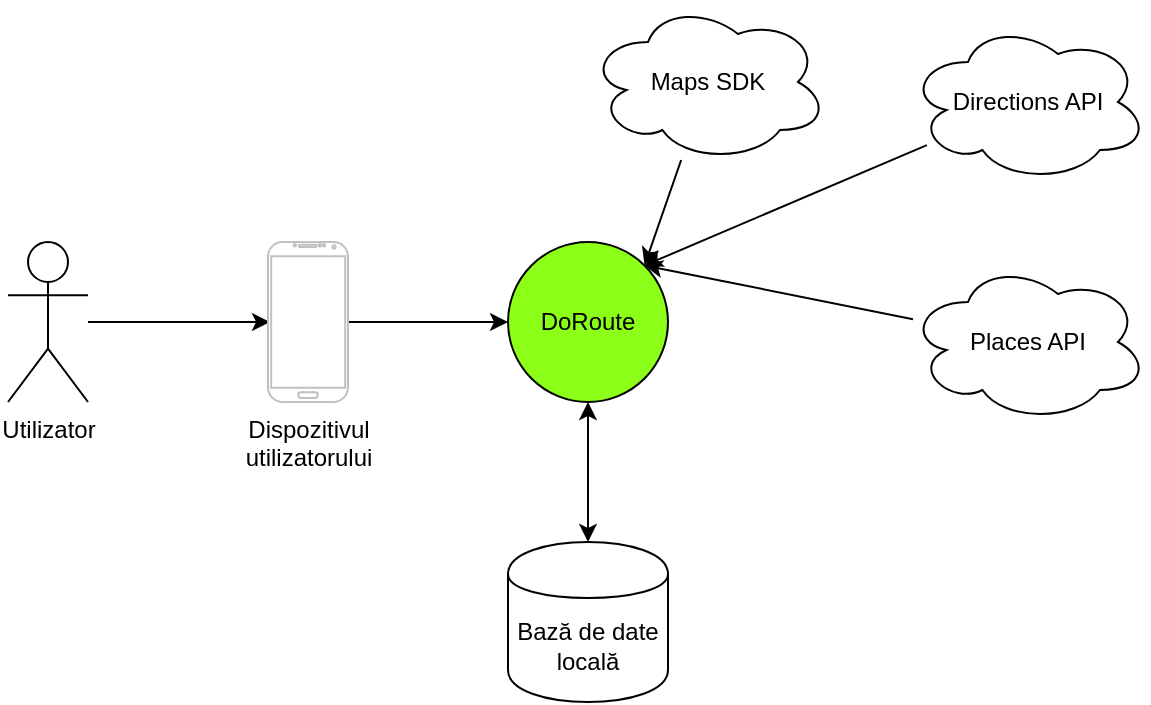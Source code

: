 <mxfile version="11.1.4" type="device"><diagram id="aDgeN2jvBEhA7cItS6r2" name="Schema generala"><mxGraphModel dx="852" dy="496" grid="1" gridSize="10" guides="1" tooltips="1" connect="1" arrows="1" fold="1" page="1" pageScale="1" pageWidth="850" pageHeight="1100" math="0" shadow="0"><root><mxCell id="0"/><mxCell id="1" parent="0"/><mxCell id="cvDZ8m1v9yOamviWUiwN-3" style="rounded=0;orthogonalLoop=1;jettySize=auto;html=1;entryX=0.025;entryY=0.5;entryDx=0;entryDy=0;entryPerimeter=0;" edge="1" parent="1" source="cvDZ8m1v9yOamviWUiwN-1" target="cvDZ8m1v9yOamviWUiwN-2"><mxGeometry relative="1" as="geometry"/></mxCell><mxCell id="cvDZ8m1v9yOamviWUiwN-1" value="Utilizator" style="shape=umlActor;verticalLabelPosition=bottom;labelBackgroundColor=#ffffff;verticalAlign=top;html=1;outlineConnect=0;" vertex="1" parent="1"><mxGeometry x="110" y="160" width="40" height="80" as="geometry"/></mxCell><mxCell id="cvDZ8m1v9yOamviWUiwN-5" style="edgeStyle=none;rounded=0;orthogonalLoop=1;jettySize=auto;html=1;entryX=0;entryY=0.5;entryDx=0;entryDy=0;" edge="1" parent="1" source="cvDZ8m1v9yOamviWUiwN-2" target="cvDZ8m1v9yOamviWUiwN-4"><mxGeometry relative="1" as="geometry"/></mxCell><mxCell id="cvDZ8m1v9yOamviWUiwN-2" value="Dispozitivul &lt;br&gt;utilizatorului" style="verticalLabelPosition=bottom;verticalAlign=top;html=1;shadow=0;dashed=0;strokeWidth=1;shape=mxgraph.android.phone2;fillColor=#ffffff;strokeColor=#c0c0c0;" vertex="1" parent="1"><mxGeometry x="240" y="160" width="40" height="80" as="geometry"/></mxCell><mxCell id="cvDZ8m1v9yOamviWUiwN-7" style="edgeStyle=none;rounded=0;orthogonalLoop=1;jettySize=auto;html=1;entryX=0.5;entryY=0;entryDx=0;entryDy=0;startArrow=classic;startFill=1;" edge="1" parent="1" source="cvDZ8m1v9yOamviWUiwN-4" target="cvDZ8m1v9yOamviWUiwN-6"><mxGeometry relative="1" as="geometry"/></mxCell><mxCell id="cvDZ8m1v9yOamviWUiwN-4" value="DoRoute" style="ellipse;whiteSpace=wrap;html=1;aspect=fixed;fillColor=#8BFF17;" vertex="1" parent="1"><mxGeometry x="360" y="160" width="80" height="80" as="geometry"/></mxCell><mxCell id="cvDZ8m1v9yOamviWUiwN-6" value="Bază de date locală" style="shape=cylinder;whiteSpace=wrap;html=1;boundedLbl=1;backgroundOutline=1;fillColor=#FFFFFF;" vertex="1" parent="1"><mxGeometry x="360" y="310" width="80" height="80" as="geometry"/></mxCell><mxCell id="cvDZ8m1v9yOamviWUiwN-12" style="edgeStyle=none;rounded=0;orthogonalLoop=1;jettySize=auto;html=1;entryX=1;entryY=0;entryDx=0;entryDy=0;startArrow=none;startFill=0;" edge="1" parent="1" source="cvDZ8m1v9yOamviWUiwN-9" target="cvDZ8m1v9yOamviWUiwN-4"><mxGeometry relative="1" as="geometry"/></mxCell><mxCell id="cvDZ8m1v9yOamviWUiwN-9" value="Maps SDK" style="ellipse;shape=cloud;whiteSpace=wrap;html=1;fillColor=#FFFFFF;" vertex="1" parent="1"><mxGeometry x="400" y="40" width="120" height="80" as="geometry"/></mxCell><mxCell id="cvDZ8m1v9yOamviWUiwN-13" style="edgeStyle=none;rounded=0;orthogonalLoop=1;jettySize=auto;html=1;entryX=1;entryY=0;entryDx=0;entryDy=0;startArrow=none;startFill=0;" edge="1" parent="1" source="cvDZ8m1v9yOamviWUiwN-10" target="cvDZ8m1v9yOamviWUiwN-4"><mxGeometry relative="1" as="geometry"/></mxCell><mxCell id="cvDZ8m1v9yOamviWUiwN-10" value="Directions API" style="ellipse;shape=cloud;whiteSpace=wrap;html=1;fillColor=#FFFFFF;" vertex="1" parent="1"><mxGeometry x="560" y="50" width="120" height="80" as="geometry"/></mxCell><mxCell id="cvDZ8m1v9yOamviWUiwN-14" style="edgeStyle=none;rounded=0;orthogonalLoop=1;jettySize=auto;html=1;entryX=1;entryY=0;entryDx=0;entryDy=0;startArrow=none;startFill=0;" edge="1" parent="1" source="cvDZ8m1v9yOamviWUiwN-11" target="cvDZ8m1v9yOamviWUiwN-4"><mxGeometry relative="1" as="geometry"/></mxCell><mxCell id="cvDZ8m1v9yOamviWUiwN-11" value="Places API" style="ellipse;shape=cloud;whiteSpace=wrap;html=1;fillColor=#FFFFFF;" vertex="1" parent="1"><mxGeometry x="560" y="170" width="120" height="80" as="geometry"/></mxCell></root></mxGraphModel></diagram><diagram id="K1RIQSSMbj2svHAxQ787" name="Baza de date"><mxGraphModel dx="852" dy="496" grid="1" gridSize="10" guides="1" tooltips="1" connect="1" arrows="1" fold="1" page="1" pageScale="1" pageWidth="850" pageHeight="1100" math="0" shadow="0"><root><mxCell id="yaueVFtabtGxCbALTbVu-0"/><mxCell id="yaueVFtabtGxCbALTbVu-1" parent="yaueVFtabtGxCbALTbVu-0"/><mxCell id="yaueVFtabtGxCbALTbVu-2" value="View" style="rounded=1;whiteSpace=wrap;html=1;fillColor=#FFFFFF;" vertex="1" parent="yaueVFtabtGxCbALTbVu-1"><mxGeometry x="240" y="160" width="120" height="40" as="geometry"/></mxCell><mxCell id="yaueVFtabtGxCbALTbVu-7" style="edgeStyle=none;rounded=0;orthogonalLoop=1;jettySize=auto;html=1;entryX=0.5;entryY=1;entryDx=0;entryDy=0;startArrow=none;startFill=0;endArrow=none;endFill=0;" edge="1" parent="yaueVFtabtGxCbALTbVu-1" source="yaueVFtabtGxCbALTbVu-3" target="yaueVFtabtGxCbALTbVu-2"><mxGeometry relative="1" as="geometry"/></mxCell><mxCell id="yaueVFtabtGxCbALTbVu-9" style="edgeStyle=none;rounded=0;orthogonalLoop=1;jettySize=auto;html=1;entryX=0.5;entryY=0;entryDx=0;entryDy=0;startArrow=none;startFill=0;endArrow=none;endFill=0;" edge="1" parent="yaueVFtabtGxCbALTbVu-1" source="yaueVFtabtGxCbALTbVu-3" target="yaueVFtabtGxCbALTbVu-4"><mxGeometry relative="1" as="geometry"/></mxCell><mxCell id="yaueVFtabtGxCbALTbVu-3" value="ViewModel" style="rounded=1;whiteSpace=wrap;html=1;fillColor=#FFFFFF;" vertex="1" parent="yaueVFtabtGxCbALTbVu-1"><mxGeometry x="240" y="240" width="120" height="40" as="geometry"/></mxCell><mxCell id="yaueVFtabtGxCbALTbVu-10" style="edgeStyle=none;rounded=0;orthogonalLoop=1;jettySize=auto;html=1;entryX=0.5;entryY=0;entryDx=0;entryDy=0;startArrow=none;startFill=0;endArrow=none;endFill=0;exitX=0.5;exitY=1;exitDx=0;exitDy=0;" edge="1" parent="yaueVFtabtGxCbALTbVu-1" source="yaueVFtabtGxCbALTbVu-4" target="yaueVFtabtGxCbALTbVu-5"><mxGeometry relative="1" as="geometry"/></mxCell><mxCell id="yaueVFtabtGxCbALTbVu-14" style="edgeStyle=none;rounded=0;orthogonalLoop=1;jettySize=auto;html=1;startArrow=none;startFill=0;endArrow=none;endFill=0;entryX=0.5;entryY=0;entryDx=0;entryDy=0;dashed=1;exitX=0.5;exitY=1;exitDx=0;exitDy=0;" edge="1" parent="yaueVFtabtGxCbALTbVu-1" source="yaueVFtabtGxCbALTbVu-4" target="yaueVFtabtGxCbALTbVu-15"><mxGeometry relative="1" as="geometry"><mxPoint x="400" y="440" as="targetPoint"/></mxGeometry></mxCell><mxCell id="yaueVFtabtGxCbALTbVu-4" value="Repository" style="rounded=1;whiteSpace=wrap;html=1;fillColor=#FFFFFF;" vertex="1" parent="yaueVFtabtGxCbALTbVu-1"><mxGeometry x="240" y="320" width="120" height="40" as="geometry"/></mxCell><mxCell id="yaueVFtabtGxCbALTbVu-11" style="edgeStyle=none;rounded=0;orthogonalLoop=1;jettySize=auto;html=1;entryX=0.5;entryY=0;entryDx=0;entryDy=0;startArrow=none;startFill=0;endArrow=none;endFill=0;" edge="1" parent="yaueVFtabtGxCbALTbVu-1" source="yaueVFtabtGxCbALTbVu-5" target="yaueVFtabtGxCbALTbVu-6"><mxGeometry relative="1" as="geometry"/></mxCell><mxCell id="yaueVFtabtGxCbALTbVu-5" value="Room" style="rounded=1;whiteSpace=wrap;html=1;fillColor=#FFFFFF;" vertex="1" parent="yaueVFtabtGxCbALTbVu-1"><mxGeometry x="120" y="440" width="120" height="40" as="geometry"/></mxCell><mxCell id="yaueVFtabtGxCbALTbVu-13" style="edgeStyle=none;rounded=0;orthogonalLoop=1;jettySize=auto;html=1;entryX=0.5;entryY=0;entryDx=0;entryDy=0;startArrow=none;startFill=0;endArrow=none;endFill=0;" edge="1" parent="yaueVFtabtGxCbALTbVu-1" source="yaueVFtabtGxCbALTbVu-6" target="yaueVFtabtGxCbALTbVu-12"><mxGeometry relative="1" as="geometry"/></mxCell><mxCell id="yaueVFtabtGxCbALTbVu-6" value="SQL Lite" style="rounded=1;whiteSpace=wrap;html=1;fillColor=#FFFFFF;" vertex="1" parent="yaueVFtabtGxCbALTbVu-1"><mxGeometry x="120" y="520" width="120" height="40" as="geometry"/></mxCell><mxCell id="yaueVFtabtGxCbALTbVu-12" value="Baza de date locală" style="shape=cylinder;whiteSpace=wrap;html=1;boundedLbl=1;backgroundOutline=1;fillColor=#FFFFFF;" vertex="1" parent="yaueVFtabtGxCbALTbVu-1"><mxGeometry x="140" y="600" width="80" height="80" as="geometry"/></mxCell><mxCell id="yaueVFtabtGxCbALTbVu-15" value="Cloud?" style="rounded=1;whiteSpace=wrap;html=1;fillColor=#FFFFFF;" vertex="1" parent="yaueVFtabtGxCbALTbVu-1"><mxGeometry x="400" y="440" width="120" height="40" as="geometry"/></mxCell><mxCell id="yaueVFtabtGxCbALTbVu-18" value="LiveData" style="endArrow=diamondThin;html=1;dashed=1;entryX=1;entryY=0.5;entryDx=0;entryDy=0;endFill=1;" edge="1" parent="yaueVFtabtGxCbALTbVu-1" target="yaueVFtabtGxCbALTbVu-3"><mxGeometry x="-1" width="50" height="50" relative="1" as="geometry"><mxPoint x="460" y="260" as="sourcePoint"/><mxPoint x="480" y="270" as="targetPoint"/><mxPoint as="offset"/></mxGeometry></mxCell><mxCell id="yaueVFtabtGxCbALTbVu-20" value="DAO" style="endArrow=classic;html=1;dashed=1;entryX=0;entryY=0.5;entryDx=0;entryDy=0;endFill=0;" edge="1" parent="yaueVFtabtGxCbALTbVu-1" target="yaueVFtabtGxCbALTbVu-5"><mxGeometry x="-1" width="50" height="50" relative="1" as="geometry"><mxPoint x="60" y="460" as="sourcePoint"/><mxPoint x="40" y="420" as="targetPoint"/><mxPoint as="offset"/></mxGeometry></mxCell><mxCell id="yaueVFtabtGxCbALTbVu-21" value="Modelul&lt;br&gt;de date" style="endArrow=classic;html=1;dashed=1;entryX=1;entryY=0.5;entryDx=0;entryDy=0;endFill=0;" edge="1" parent="yaueVFtabtGxCbALTbVu-1" target="yaueVFtabtGxCbALTbVu-4"><mxGeometry x="-1" width="50" height="50" relative="1" as="geometry"><mxPoint x="460" y="340" as="sourcePoint"/><mxPoint x="100" y="490" as="targetPoint"/><mxPoint as="offset"/><Array as="points"/></mxGeometry></mxCell></root></mxGraphModel></diagram><diagram id="V13_OiEXhnlZ4guAJpqL" name="Arhitectura pe componente"><mxGraphModel dx="852" dy="496" grid="1" gridSize="10" guides="1" tooltips="1" connect="1" arrows="1" fold="1" page="1" pageScale="1" pageWidth="850" pageHeight="1100" math="0" shadow="0"><root><mxCell id="MrbhlZQXzjkgFotSxixI-0"/><mxCell id="MrbhlZQXzjkgFotSxixI-1" parent="MrbhlZQXzjkgFotSxixI-0"/><mxCell id="MrbhlZQXzjkgFotSxixI-2" value="Maps Fragment" style="ellipse;whiteSpace=wrap;html=1;fillColor=#FFFFFF;" vertex="1" parent="MrbhlZQXzjkgFotSxixI-1"><mxGeometry x="275" y="240" width="120" height="80" as="geometry"/></mxCell><mxCell id="MrbhlZQXzjkgFotSxixI-3" value="Task Management Fragment" style="ellipse;whiteSpace=wrap;html=1;fillColor=#FFFFFF;" vertex="1" parent="MrbhlZQXzjkgFotSxixI-1"><mxGeometry x="520" y="240" width="120" height="80" as="geometry"/></mxCell><mxCell id="MrbhlZQXzjkgFotSxixI-10" style="edgeStyle=none;rounded=0;orthogonalLoop=1;jettySize=auto;html=1;entryX=0.5;entryY=1;entryDx=0;entryDy=0;startArrow=none;startFill=0;endArrow=none;endFill=0;" edge="1" parent="MrbhlZQXzjkgFotSxixI-1" source="MrbhlZQXzjkgFotSxixI-4" target="MrbhlZQXzjkgFotSxixI-5"><mxGeometry relative="1" as="geometry"/></mxCell><mxCell id="MrbhlZQXzjkgFotSxixI-4" value="Main Activity" style="ellipse;whiteSpace=wrap;html=1;fillColor=#FFFFFF;" vertex="1" parent="MrbhlZQXzjkgFotSxixI-1"><mxGeometry x="400" y="580" width="120" height="80" as="geometry"/></mxCell><mxCell id="MrbhlZQXzjkgFotSxixI-8" style="edgeStyle=none;rounded=0;orthogonalLoop=1;jettySize=auto;html=1;entryX=0.5;entryY=1;entryDx=0;entryDy=0;startArrow=none;startFill=0;endArrow=none;endFill=0;exitX=0.5;exitY=0;exitDx=0;exitDy=0;" edge="1" parent="MrbhlZQXzjkgFotSxixI-1" source="MrbhlZQXzjkgFotSxixI-5" target="MrbhlZQXzjkgFotSxixI-2"><mxGeometry relative="1" as="geometry"/></mxCell><mxCell id="MrbhlZQXzjkgFotSxixI-9" style="edgeStyle=none;rounded=0;orthogonalLoop=1;jettySize=auto;html=1;entryX=0.5;entryY=1;entryDx=0;entryDy=0;startArrow=none;startFill=0;endArrow=none;endFill=0;exitX=0.5;exitY=0;exitDx=0;exitDy=0;" edge="1" parent="MrbhlZQXzjkgFotSxixI-1" source="MrbhlZQXzjkgFotSxixI-5" target="MrbhlZQXzjkgFotSxixI-3"><mxGeometry relative="1" as="geometry"/></mxCell><mxCell id="MrbhlZQXzjkgFotSxixI-5" value="Navigation&amp;nbsp;" style="ellipse;whiteSpace=wrap;html=1;fillColor=#FFFFFF;" vertex="1" parent="MrbhlZQXzjkgFotSxixI-1"><mxGeometry x="400" y="420" width="120" height="80" as="geometry"/></mxCell><mxCell id="MrbhlZQXzjkgFotSxixI-12" style="edgeStyle=none;rounded=0;orthogonalLoop=1;jettySize=auto;html=1;entryX=0;entryY=0.5;entryDx=0;entryDy=0;startArrow=none;startFill=0;endArrow=none;endFill=0;" edge="1" parent="MrbhlZQXzjkgFotSxixI-1" source="MrbhlZQXzjkgFotSxixI-11" target="MrbhlZQXzjkgFotSxixI-4"><mxGeometry relative="1" as="geometry"/></mxCell><mxCell id="MrbhlZQXzjkgFotSxixI-11" value="Permissions Activity" style="ellipse;whiteSpace=wrap;html=1;fillColor=#FFFFFF;" vertex="1" parent="MrbhlZQXzjkgFotSxixI-1"><mxGeometry x="200" y="580" width="120" height="80" as="geometry"/></mxCell><mxCell id="MrbhlZQXzjkgFotSxixI-14" style="edgeStyle=none;rounded=0;orthogonalLoop=1;jettySize=auto;html=1;entryX=1;entryY=0.5;entryDx=0;entryDy=0;startArrow=none;startFill=0;endArrow=none;endFill=0;dashed=1;" edge="1" parent="MrbhlZQXzjkgFotSxixI-1" source="MrbhlZQXzjkgFotSxixI-13" target="MrbhlZQXzjkgFotSxixI-4"><mxGeometry relative="1" as="geometry"/></mxCell><mxCell id="MrbhlZQXzjkgFotSxixI-24" value="" style="edgeStyle=none;rounded=0;orthogonalLoop=1;jettySize=auto;html=1;startArrow=none;startFill=0;endArrow=none;endFill=0;" edge="1" parent="MrbhlZQXzjkgFotSxixI-1" source="MrbhlZQXzjkgFotSxixI-13" target="MrbhlZQXzjkgFotSxixI-23"><mxGeometry relative="1" as="geometry"/></mxCell><mxCell id="MrbhlZQXzjkgFotSxixI-13" value="ViewModel" style="rounded=0;whiteSpace=wrap;html=1;fillColor=#FFFFFF;" vertex="1" parent="MrbhlZQXzjkgFotSxixI-1"><mxGeometry x="560" y="600" width="80" height="40" as="geometry"/></mxCell><mxCell id="MrbhlZQXzjkgFotSxixI-15" value="Notificări" style="ellipse;shape=cloud;whiteSpace=wrap;html=1;fillColor=#FFFFFF;" vertex="1" parent="MrbhlZQXzjkgFotSxixI-1"><mxGeometry x="145" y="340" width="120" height="80" as="geometry"/></mxCell><mxCell id="MrbhlZQXzjkgFotSxixI-16" value="Alarme" style="ellipse;shape=cloud;whiteSpace=wrap;html=1;fillColor=#FFFFFF;" vertex="1" parent="MrbhlZQXzjkgFotSxixI-1"><mxGeometry x="145" y="460" width="120" height="80" as="geometry"/></mxCell><mxCell id="MrbhlZQXzjkgFotSxixI-18" style="edgeStyle=none;rounded=0;orthogonalLoop=1;jettySize=auto;html=1;startArrow=none;startFill=0;endArrow=none;endFill=0;entryX=0.5;entryY=0;entryDx=0;entryDy=0;" edge="1" parent="MrbhlZQXzjkgFotSxixI-1" source="MrbhlZQXzjkgFotSxixI-17" target="MrbhlZQXzjkgFotSxixI-2"><mxGeometry relative="1" as="geometry"><mxPoint x="315" y="240" as="targetPoint"/></mxGeometry></mxCell><mxCell id="MrbhlZQXzjkgFotSxixI-17" value="Maps SDK" style="ellipse;shape=cloud;whiteSpace=wrap;html=1;fillColor=#FFFFFF;" vertex="1" parent="MrbhlZQXzjkgFotSxixI-1"><mxGeometry x="155" y="160" width="120" height="80" as="geometry"/></mxCell><mxCell id="MrbhlZQXzjkgFotSxixI-20" style="edgeStyle=none;rounded=0;orthogonalLoop=1;jettySize=auto;html=1;entryX=0.5;entryY=0;entryDx=0;entryDy=0;startArrow=none;startFill=0;endArrow=none;endFill=0;" edge="1" parent="MrbhlZQXzjkgFotSxixI-1" source="MrbhlZQXzjkgFotSxixI-19" target="MrbhlZQXzjkgFotSxixI-2"><mxGeometry relative="1" as="geometry"/></mxCell><mxCell id="MrbhlZQXzjkgFotSxixI-19" value="Directions API" style="ellipse;shape=cloud;whiteSpace=wrap;html=1;fillColor=#FFFFFF;" vertex="1" parent="MrbhlZQXzjkgFotSxixI-1"><mxGeometry x="275" y="80" width="120" height="80" as="geometry"/></mxCell><mxCell id="MrbhlZQXzjkgFotSxixI-22" style="edgeStyle=none;rounded=0;orthogonalLoop=1;jettySize=auto;html=1;entryX=0.5;entryY=0;entryDx=0;entryDy=0;startArrow=none;startFill=0;endArrow=none;endFill=0;" edge="1" parent="MrbhlZQXzjkgFotSxixI-1" source="MrbhlZQXzjkgFotSxixI-21" target="MrbhlZQXzjkgFotSxixI-2"><mxGeometry relative="1" as="geometry"/></mxCell><mxCell id="MrbhlZQXzjkgFotSxixI-21" value="Places API" style="ellipse;shape=cloud;whiteSpace=wrap;html=1;fillColor=#FFFFFF;" vertex="1" parent="MrbhlZQXzjkgFotSxixI-1"><mxGeometry x="400" y="160" width="120" height="80" as="geometry"/></mxCell><mxCell id="MrbhlZQXzjkgFotSxixI-23" value="Baza de&lt;br&gt;date locală" style="shape=cylinder;whiteSpace=wrap;html=1;boundedLbl=1;backgroundOutline=1;fillColor=#FFFFFF;" vertex="1" parent="MrbhlZQXzjkgFotSxixI-1"><mxGeometry x="680" y="580" width="60" height="80" as="geometry"/></mxCell></root></mxGraphModel></diagram><diagram id="4CQJz0gJ0zm-a6Ypm5Kw" name="Ciclu de viata Maps Fragment"><mxGraphModel dx="852" dy="1596" grid="1" gridSize="10" guides="1" tooltips="1" connect="1" arrows="1" fold="1" page="1" pageScale="1" pageWidth="850" pageHeight="1100" math="0" shadow="0"><root><mxCell id="b6zjTrlySGwKfcD7qVfh-0"/><mxCell id="b6zjTrlySGwKfcD7qVfh-1" parent="b6zjTrlySGwKfcD7qVfh-0"/><mxCell id="12r5op5nmgKcfOj6Jk3n-0" value="onResume()" style="ellipse;whiteSpace=wrap;html=1;fillColor=#FFFFFF;" vertex="1" parent="b6zjTrlySGwKfcD7qVfh-1"><mxGeometry x="280" y="-971" width="120" height="80" as="geometry"/></mxCell><mxCell id="12r5op5nmgKcfOj6Jk3n-1" value="onPause" style="ellipse;whiteSpace=wrap;html=1;fillColor=#FFFFFF;" vertex="1" parent="b6zjTrlySGwKfcD7qVfh-1"><mxGeometry x="280" y="-840" width="120" height="80" as="geometry"/></mxCell><mxCell id="12r5op5nmgKcfOj6Jk3n-2" value="onStart" style="ellipse;whiteSpace=wrap;html=1;fillColor=#FFFFFF;" vertex="1" parent="b6zjTrlySGwKfcD7qVfh-1"><mxGeometry x="280" y="-720" width="120" height="80" as="geometry"/></mxCell><mxCell id="12r5op5nmgKcfOj6Jk3n-3" value="onStop" style="ellipse;whiteSpace=wrap;html=1;fillColor=#FFFFFF;" vertex="1" parent="b6zjTrlySGwKfcD7qVfh-1"><mxGeometry x="280" y="-600" width="120" height="80" as="geometry"/></mxCell><mxCell id="12r5op5nmgKcfOj6Jk3n-4" value="" style="ellipse;whiteSpace=wrap;html=1;fillColor=#FFFFFF;" vertex="1" parent="b6zjTrlySGwKfcD7qVfh-1"><mxGeometry x="280" y="-480" width="120" height="80" as="geometry"/></mxCell></root></mxGraphModel></diagram></mxfile>